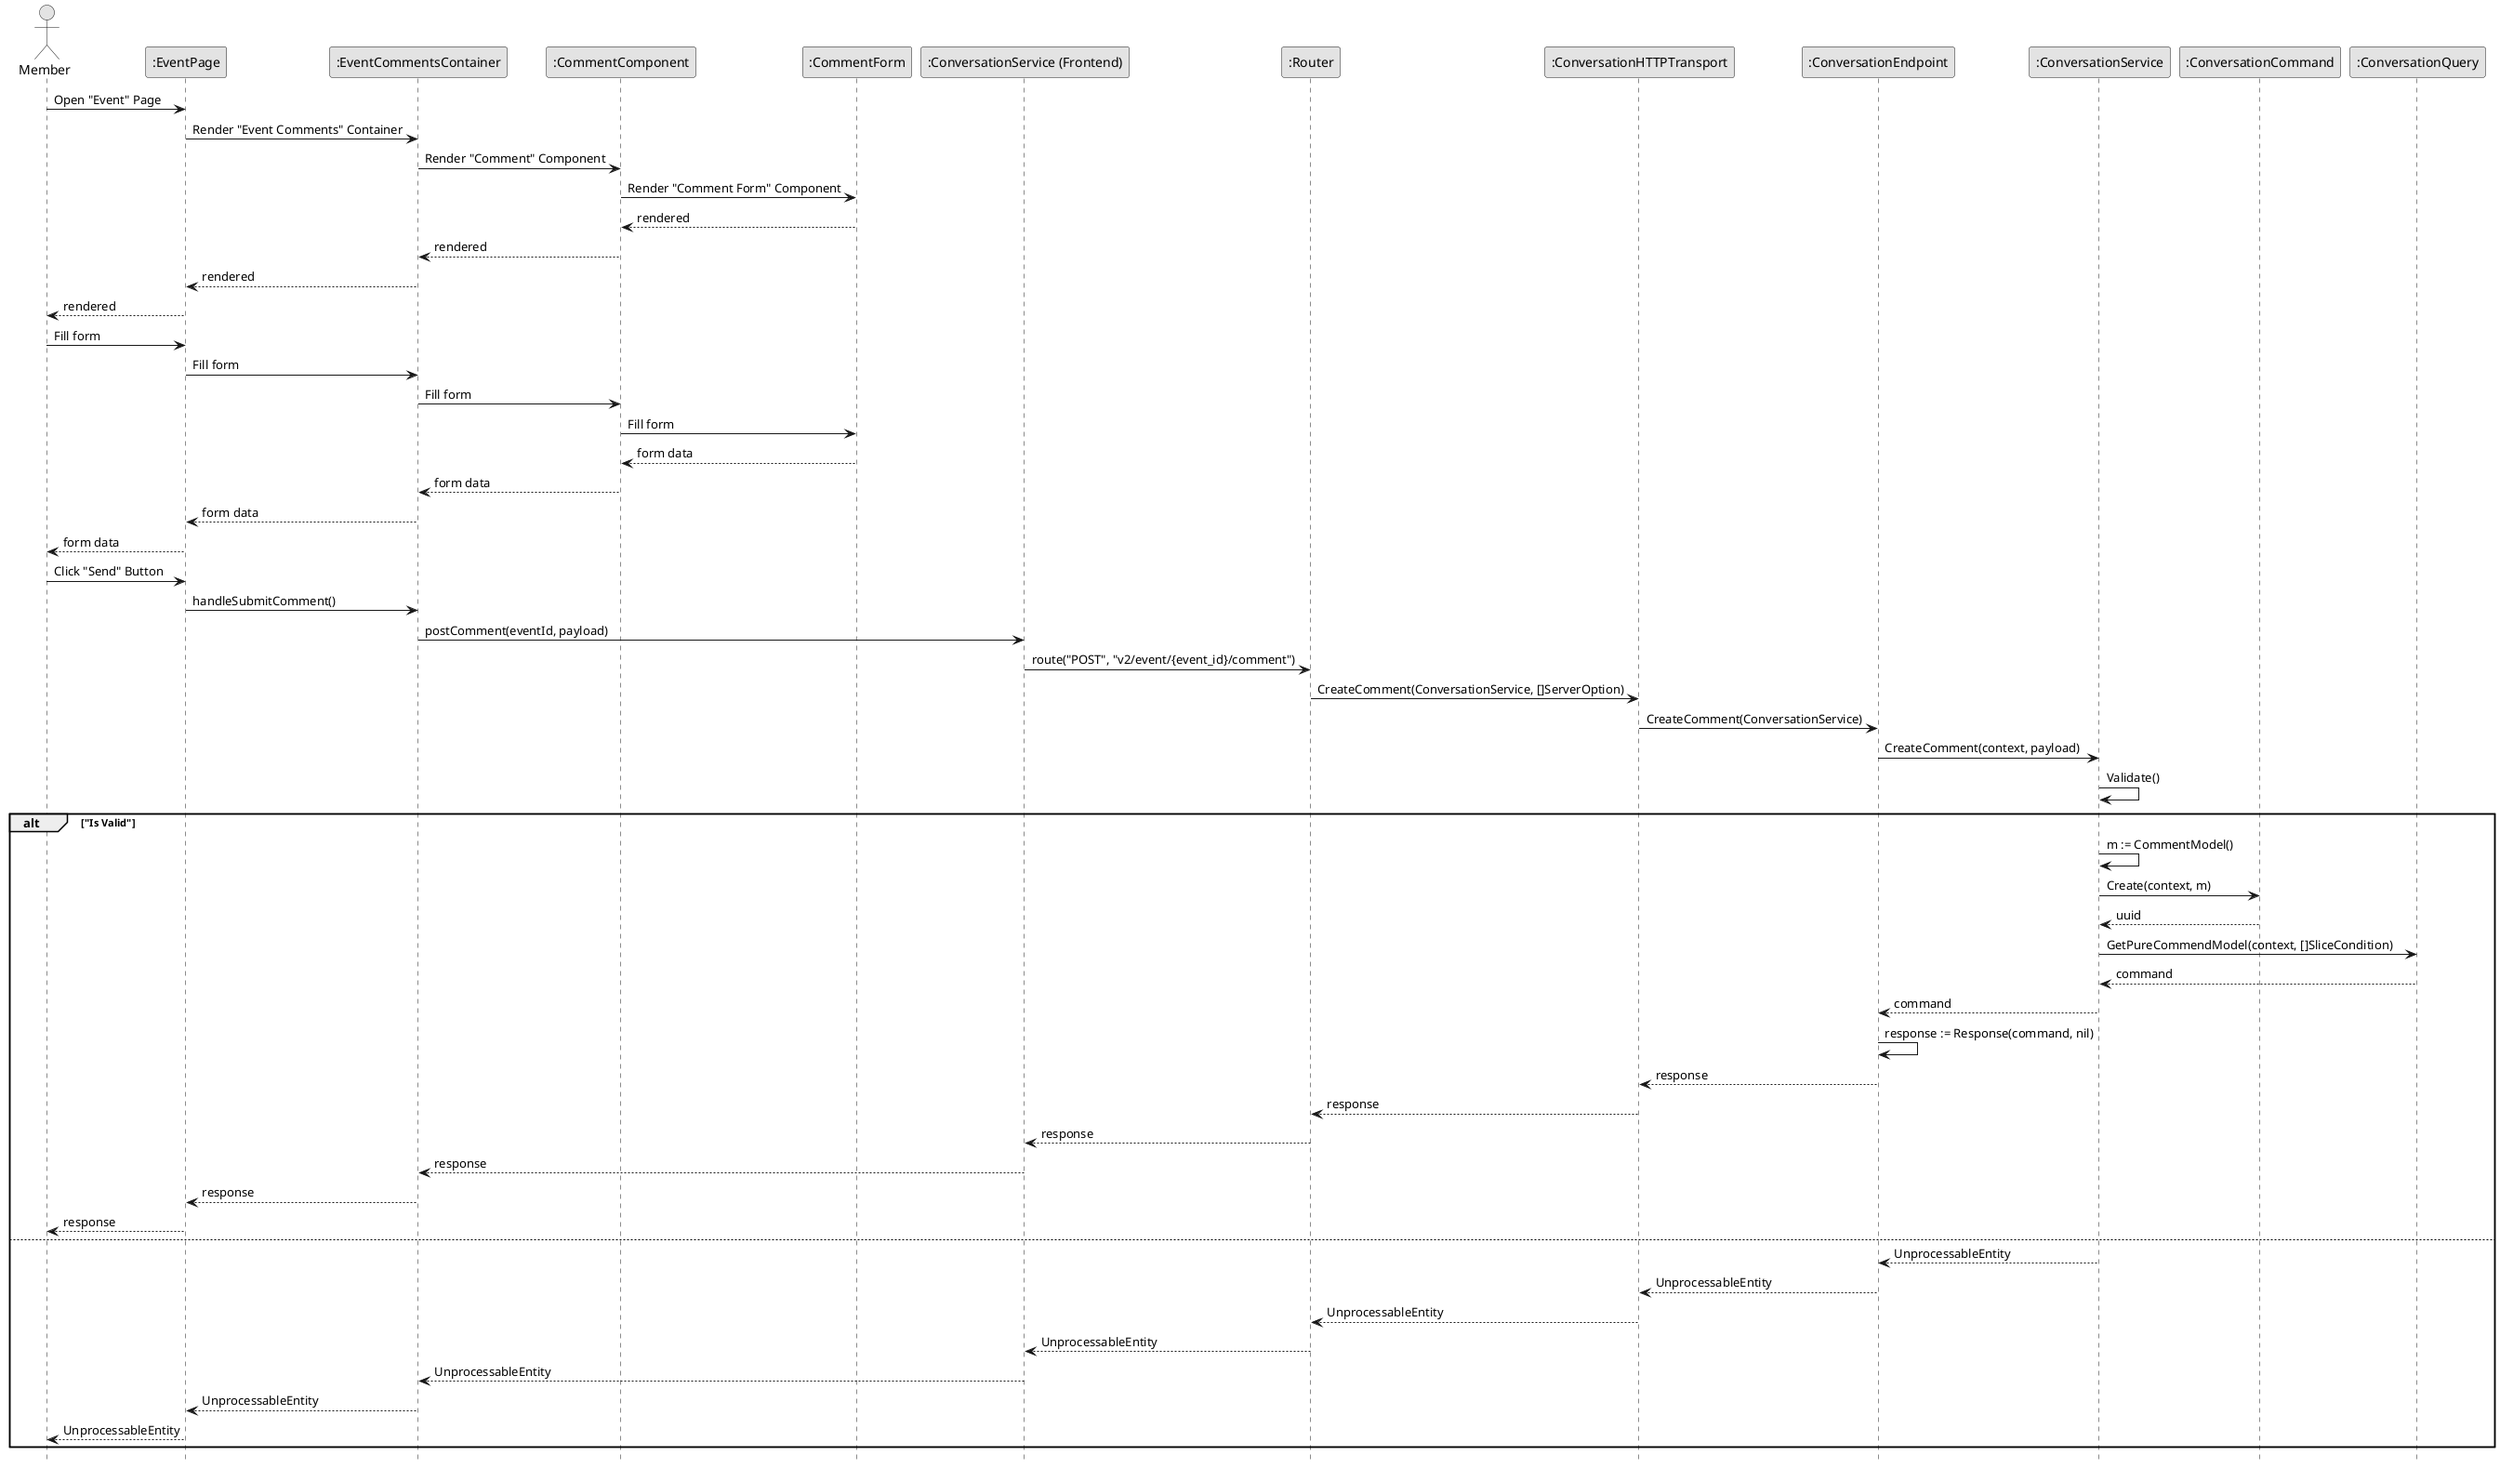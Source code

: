 @startuml PostComment

skinparam Monochrome true
skinparam Shadowing false
hide footbox

actor "Member" as Member
participant ":EventPage" as EventPage
participant ":EventCommentsContainer" as EventCommentsContainer
participant ":CommentComponent" as CommentComponent
participant ":CommentForm" as CommentFormComponent
participant ":ConversationService (Frontend)" as FEConversationService
participant ":Router" as Router
participant ":ConversationHTTPTransport" as ConversationHTTPTransport
participant ":ConversationEndpoint" as ConversationEndpoint
participant ":ConversationService" as ConversationService
participant ":ConversationCommand" as ConversationCommand
participant ":ConversationQuery" as ConversationQuery

Member->EventPage: Open "Event" Page
EventPage->EventCommentsContainer: Render "Event Comments" Container
EventCommentsContainer->CommentComponent: Render "Comment" Component
CommentComponent->CommentFormComponent: Render "Comment Form" Component
CommentFormComponent-->CommentComponent: rendered
CommentComponent-->EventCommentsContainer: rendered
EventCommentsContainer-->EventPage: rendered
EventPage-->Member: rendered

Member->EventPage: Fill form
EventPage->EventCommentsContainer: Fill form
EventCommentsContainer->CommentComponent: Fill form
CommentComponent->CommentFormComponent: Fill form
CommentFormComponent-->CommentComponent: form data
CommentComponent-->EventCommentsContainer: form data
EventCommentsContainer-->EventPage: form data
EventPage-->Member: form data

Member->EventPage: Click "Send" Button
EventPage->EventCommentsContainer: handleSubmitComment()
EventCommentsContainer->FEConversationService: postComment(eventId, payload)
FEConversationService->Router: route("POST", "v2/event/{event_id}/comment")
Router->ConversationHTTPTransport: CreateComment(ConversationService, []ServerOption)
ConversationHTTPTransport->ConversationEndpoint: CreateComment(ConversationService)
ConversationEndpoint->ConversationService: CreateComment(context, payload)
ConversationService->ConversationService: Validate()

alt "Is Valid"
    ConversationService->ConversationService: m := CommentModel()
    ConversationService->ConversationCommand: Create(context, m)
    ConversationCommand-->ConversationService: uuid

    ConversationService->ConversationQuery: GetPureCommendModel(context, []SliceCondition)
    ConversationQuery-->ConversationService: command

    ConversationService-->ConversationEndpoint: command
    ConversationEndpoint->ConversationEndpoint: response := Response(command, nil)
    ConversationEndpoint-->ConversationHTTPTransport: response
    ConversationHTTPTransport-->Router: response
    Router-->FEConversationService: response
    FEConversationService-->EventCommentsContainer: response
    EventCommentsContainer-->EventPage: response
    EventPage-->Member: response
else
    ConversationService-->ConversationEndpoint: UnprocessableEntity
    ConversationEndpoint-->ConversationHTTPTransport: UnprocessableEntity
    ConversationHTTPTransport-->Router: UnprocessableEntity
    Router-->FEConversationService: UnprocessableEntity
    FEConversationService-->EventCommentsContainer: UnprocessableEntity
    EventCommentsContainer-->EventPage: UnprocessableEntity
    EventPage-->Member: UnprocessableEntity
end

@enduml